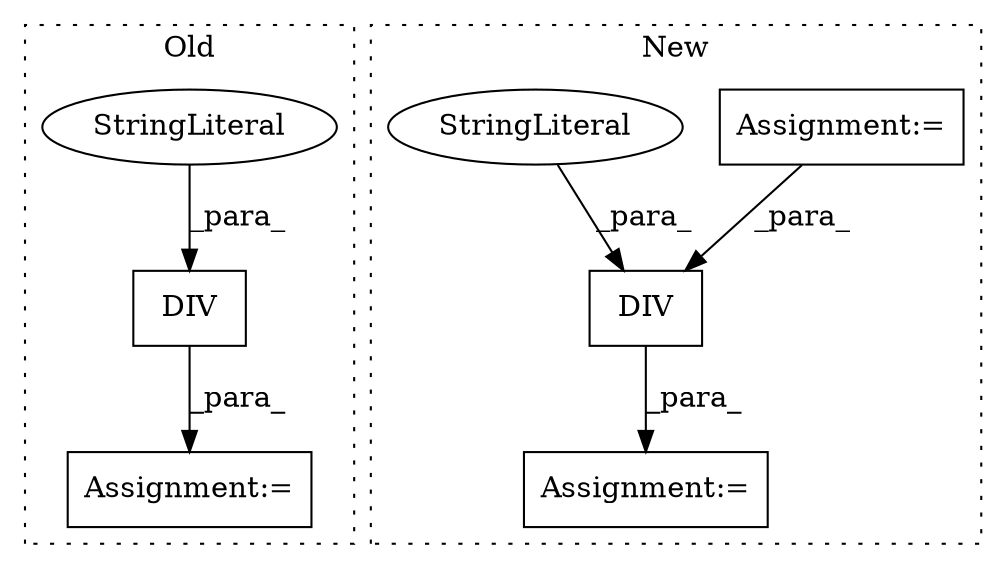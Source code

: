digraph G {
subgraph cluster0 {
1 [label="DIV" a="32" s="2669,2727" l="4,1" shape="box"];
3 [label="StringLiteral" a="45" s="2714" l="13" shape="ellipse"];
5 [label="Assignment:=" a="7" s="2664" l="1" shape="box"];
label = "Old";
style="dotted";
}
subgraph cluster1 {
2 [label="DIV" a="32" s="2657,2709" l="4,1" shape="box"];
4 [label="Assignment:=" a="7" s="2055" l="1" shape="box"];
6 [label="StringLiteral" a="45" s="2695" l="6" shape="ellipse"];
7 [label="Assignment:=" a="7" s="2656" l="1" shape="box"];
label = "New";
style="dotted";
}
1 -> 5 [label="_para_"];
2 -> 7 [label="_para_"];
3 -> 1 [label="_para_"];
4 -> 2 [label="_para_"];
6 -> 2 [label="_para_"];
}